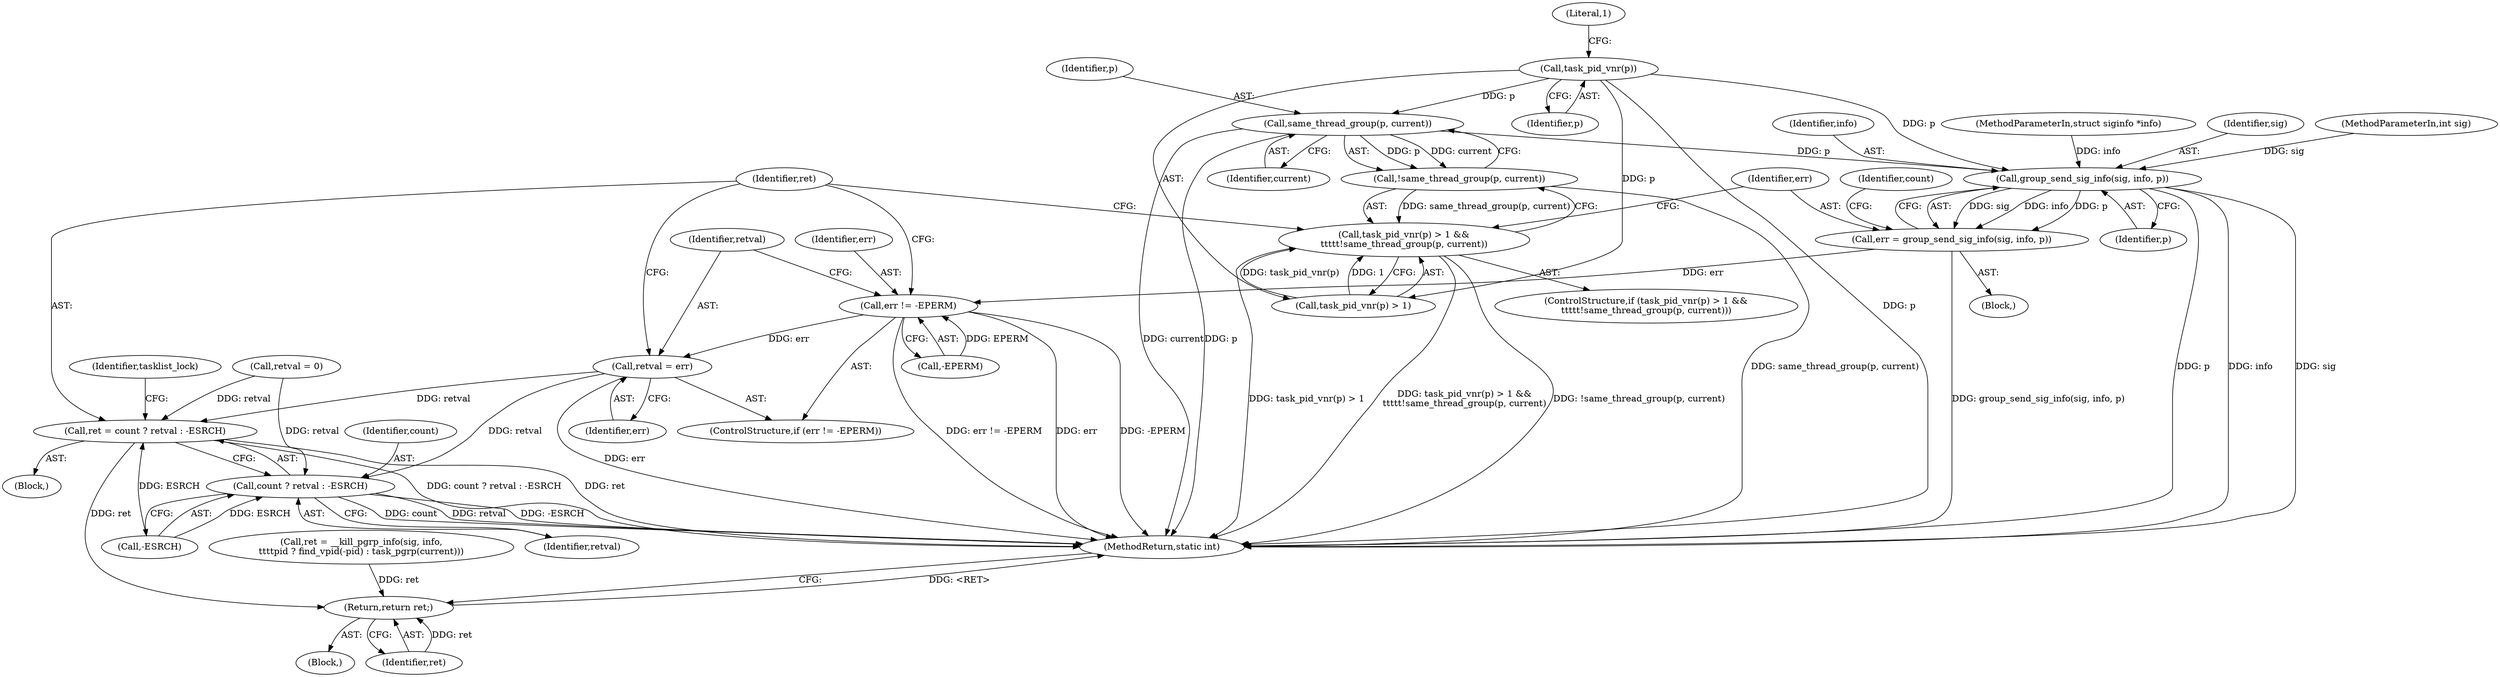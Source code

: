 digraph "0_linux_4ea77014af0d6205b05503d1c7aac6eace11d473@API" {
"1000170" [label="(Call,same_thread_group(p, current))"];
"1000166" [label="(Call,task_pid_vnr(p))"];
"1000169" [label="(Call,!same_thread_group(p, current))"];
"1000164" [label="(Call,task_pid_vnr(p) > 1 &&\n\t\t\t\t\t!same_thread_group(p, current))"];
"1000177" [label="(Call,group_send_sig_info(sig, info, p))"];
"1000175" [label="(Call,err = group_send_sig_info(sig, info, p))"];
"1000184" [label="(Call,err != -EPERM)"];
"1000188" [label="(Call,retval = err)"];
"1000191" [label="(Call,ret = count ? retval : -ESRCH)"];
"1000201" [label="(Return,return ret;)"];
"1000193" [label="(Call,count ? retval : -ESRCH)"];
"1000180" [label="(Identifier,p)"];
"1000188" [label="(Call,retval = err)"];
"1000170" [label="(Call,same_thread_group(p, current))"];
"1000190" [label="(Identifier,err)"];
"1000192" [label="(Identifier,ret)"];
"1000183" [label="(ControlStructure,if (err != -EPERM))"];
"1000193" [label="(Call,count ? retval : -ESRCH)"];
"1000178" [label="(Identifier,sig)"];
"1000200" [label="(Identifier,tasklist_lock)"];
"1000184" [label="(Call,err != -EPERM)"];
"1000194" [label="(Identifier,count)"];
"1000186" [label="(Call,-EPERM)"];
"1000105" [label="(Block,)"];
"1000169" [label="(Call,!same_thread_group(p, current))"];
"1000185" [label="(Identifier,err)"];
"1000102" [label="(MethodParameterIn,int sig)"];
"1000152" [label="(Block,)"];
"1000196" [label="(Call,-ESRCH)"];
"1000166" [label="(Call,task_pid_vnr(p))"];
"1000202" [label="(Identifier,ret)"];
"1000176" [label="(Identifier,err)"];
"1000189" [label="(Identifier,retval)"];
"1000203" [label="(MethodReturn,static int)"];
"1000172" [label="(Identifier,current)"];
"1000165" [label="(Call,task_pid_vnr(p) > 1)"];
"1000195" [label="(Identifier,retval)"];
"1000164" [label="(Call,task_pid_vnr(p) > 1 &&\n\t\t\t\t\t!same_thread_group(p, current))"];
"1000171" [label="(Identifier,p)"];
"1000173" [label="(Block,)"];
"1000163" [label="(ControlStructure,if (task_pid_vnr(p) > 1 &&\n\t\t\t\t\t!same_thread_group(p, current)))"];
"1000182" [label="(Identifier,count)"];
"1000139" [label="(Call,ret = __kill_pgrp_info(sig, info,\n\t\t\t\tpid ? find_vpid(-pid) : task_pgrp(current)))"];
"1000201" [label="(Return,return ret;)"];
"1000167" [label="(Identifier,p)"];
"1000191" [label="(Call,ret = count ? retval : -ESRCH)"];
"1000179" [label="(Identifier,info)"];
"1000177" [label="(Call,group_send_sig_info(sig, info, p))"];
"1000103" [label="(MethodParameterIn,struct siginfo *info)"];
"1000175" [label="(Call,err = group_send_sig_info(sig, info, p))"];
"1000154" [label="(Call,retval = 0)"];
"1000168" [label="(Literal,1)"];
"1000170" -> "1000169"  [label="AST: "];
"1000170" -> "1000172"  [label="CFG: "];
"1000171" -> "1000170"  [label="AST: "];
"1000172" -> "1000170"  [label="AST: "];
"1000169" -> "1000170"  [label="CFG: "];
"1000170" -> "1000203"  [label="DDG: current"];
"1000170" -> "1000203"  [label="DDG: p"];
"1000170" -> "1000169"  [label="DDG: p"];
"1000170" -> "1000169"  [label="DDG: current"];
"1000166" -> "1000170"  [label="DDG: p"];
"1000170" -> "1000177"  [label="DDG: p"];
"1000166" -> "1000165"  [label="AST: "];
"1000166" -> "1000167"  [label="CFG: "];
"1000167" -> "1000166"  [label="AST: "];
"1000168" -> "1000166"  [label="CFG: "];
"1000166" -> "1000203"  [label="DDG: p"];
"1000166" -> "1000165"  [label="DDG: p"];
"1000166" -> "1000177"  [label="DDG: p"];
"1000169" -> "1000164"  [label="AST: "];
"1000164" -> "1000169"  [label="CFG: "];
"1000169" -> "1000203"  [label="DDG: same_thread_group(p, current)"];
"1000169" -> "1000164"  [label="DDG: same_thread_group(p, current)"];
"1000164" -> "1000163"  [label="AST: "];
"1000164" -> "1000165"  [label="CFG: "];
"1000165" -> "1000164"  [label="AST: "];
"1000176" -> "1000164"  [label="CFG: "];
"1000192" -> "1000164"  [label="CFG: "];
"1000164" -> "1000203"  [label="DDG: task_pid_vnr(p) > 1 &&\n\t\t\t\t\t!same_thread_group(p, current)"];
"1000164" -> "1000203"  [label="DDG: !same_thread_group(p, current)"];
"1000164" -> "1000203"  [label="DDG: task_pid_vnr(p) > 1"];
"1000165" -> "1000164"  [label="DDG: task_pid_vnr(p)"];
"1000165" -> "1000164"  [label="DDG: 1"];
"1000177" -> "1000175"  [label="AST: "];
"1000177" -> "1000180"  [label="CFG: "];
"1000178" -> "1000177"  [label="AST: "];
"1000179" -> "1000177"  [label="AST: "];
"1000180" -> "1000177"  [label="AST: "];
"1000175" -> "1000177"  [label="CFG: "];
"1000177" -> "1000203"  [label="DDG: sig"];
"1000177" -> "1000203"  [label="DDG: info"];
"1000177" -> "1000203"  [label="DDG: p"];
"1000177" -> "1000175"  [label="DDG: sig"];
"1000177" -> "1000175"  [label="DDG: info"];
"1000177" -> "1000175"  [label="DDG: p"];
"1000102" -> "1000177"  [label="DDG: sig"];
"1000103" -> "1000177"  [label="DDG: info"];
"1000175" -> "1000173"  [label="AST: "];
"1000176" -> "1000175"  [label="AST: "];
"1000182" -> "1000175"  [label="CFG: "];
"1000175" -> "1000203"  [label="DDG: group_send_sig_info(sig, info, p)"];
"1000175" -> "1000184"  [label="DDG: err"];
"1000184" -> "1000183"  [label="AST: "];
"1000184" -> "1000186"  [label="CFG: "];
"1000185" -> "1000184"  [label="AST: "];
"1000186" -> "1000184"  [label="AST: "];
"1000189" -> "1000184"  [label="CFG: "];
"1000192" -> "1000184"  [label="CFG: "];
"1000184" -> "1000203"  [label="DDG: err"];
"1000184" -> "1000203"  [label="DDG: -EPERM"];
"1000184" -> "1000203"  [label="DDG: err != -EPERM"];
"1000186" -> "1000184"  [label="DDG: EPERM"];
"1000184" -> "1000188"  [label="DDG: err"];
"1000188" -> "1000183"  [label="AST: "];
"1000188" -> "1000190"  [label="CFG: "];
"1000189" -> "1000188"  [label="AST: "];
"1000190" -> "1000188"  [label="AST: "];
"1000192" -> "1000188"  [label="CFG: "];
"1000188" -> "1000203"  [label="DDG: err"];
"1000188" -> "1000191"  [label="DDG: retval"];
"1000188" -> "1000193"  [label="DDG: retval"];
"1000191" -> "1000152"  [label="AST: "];
"1000191" -> "1000193"  [label="CFG: "];
"1000192" -> "1000191"  [label="AST: "];
"1000193" -> "1000191"  [label="AST: "];
"1000200" -> "1000191"  [label="CFG: "];
"1000191" -> "1000203"  [label="DDG: count ? retval : -ESRCH"];
"1000191" -> "1000203"  [label="DDG: ret"];
"1000154" -> "1000191"  [label="DDG: retval"];
"1000196" -> "1000191"  [label="DDG: ESRCH"];
"1000191" -> "1000201"  [label="DDG: ret"];
"1000201" -> "1000105"  [label="AST: "];
"1000201" -> "1000202"  [label="CFG: "];
"1000202" -> "1000201"  [label="AST: "];
"1000203" -> "1000201"  [label="CFG: "];
"1000201" -> "1000203"  [label="DDG: <RET>"];
"1000202" -> "1000201"  [label="DDG: ret"];
"1000139" -> "1000201"  [label="DDG: ret"];
"1000193" -> "1000195"  [label="CFG: "];
"1000193" -> "1000196"  [label="CFG: "];
"1000194" -> "1000193"  [label="AST: "];
"1000195" -> "1000193"  [label="AST: "];
"1000196" -> "1000193"  [label="AST: "];
"1000193" -> "1000203"  [label="DDG: count"];
"1000193" -> "1000203"  [label="DDG: retval"];
"1000193" -> "1000203"  [label="DDG: -ESRCH"];
"1000154" -> "1000193"  [label="DDG: retval"];
"1000196" -> "1000193"  [label="DDG: ESRCH"];
}
